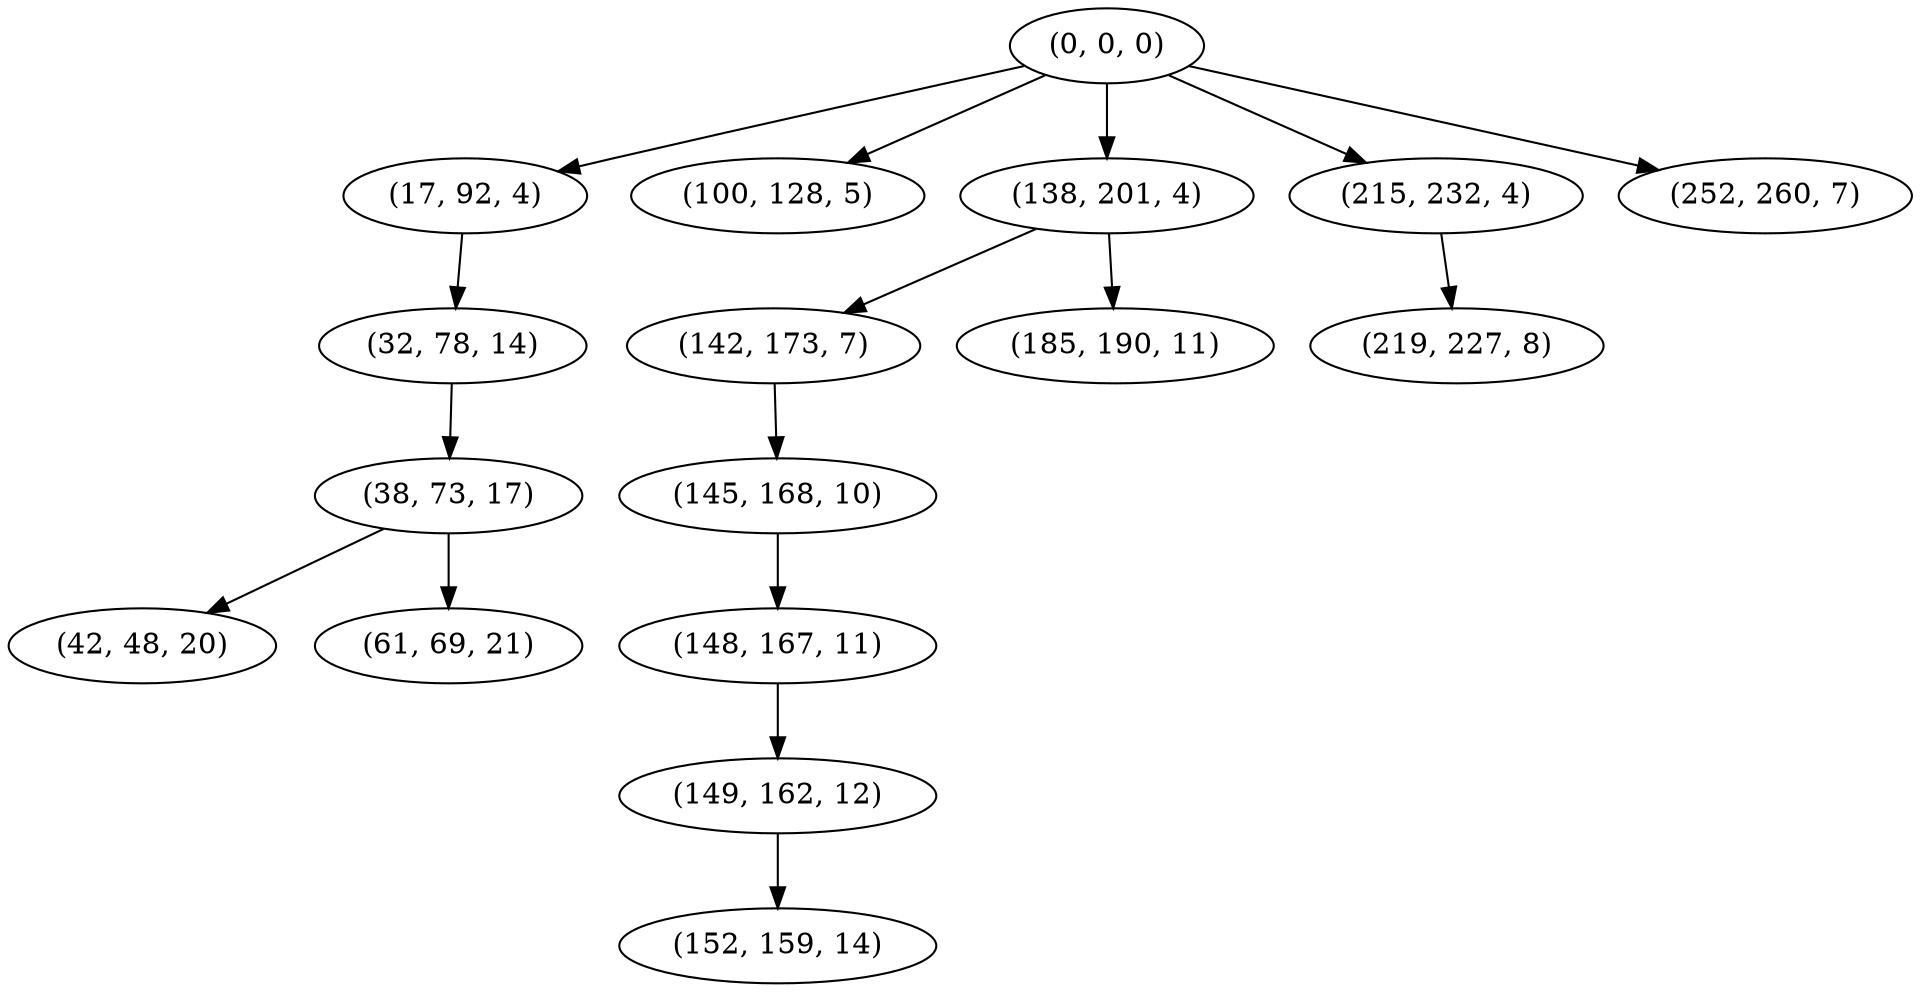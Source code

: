 digraph tree {
    "(0, 0, 0)";
    "(17, 92, 4)";
    "(32, 78, 14)";
    "(38, 73, 17)";
    "(42, 48, 20)";
    "(61, 69, 21)";
    "(100, 128, 5)";
    "(138, 201, 4)";
    "(142, 173, 7)";
    "(145, 168, 10)";
    "(148, 167, 11)";
    "(149, 162, 12)";
    "(152, 159, 14)";
    "(185, 190, 11)";
    "(215, 232, 4)";
    "(219, 227, 8)";
    "(252, 260, 7)";
    "(0, 0, 0)" -> "(17, 92, 4)";
    "(0, 0, 0)" -> "(100, 128, 5)";
    "(0, 0, 0)" -> "(138, 201, 4)";
    "(0, 0, 0)" -> "(215, 232, 4)";
    "(0, 0, 0)" -> "(252, 260, 7)";
    "(17, 92, 4)" -> "(32, 78, 14)";
    "(32, 78, 14)" -> "(38, 73, 17)";
    "(38, 73, 17)" -> "(42, 48, 20)";
    "(38, 73, 17)" -> "(61, 69, 21)";
    "(138, 201, 4)" -> "(142, 173, 7)";
    "(138, 201, 4)" -> "(185, 190, 11)";
    "(142, 173, 7)" -> "(145, 168, 10)";
    "(145, 168, 10)" -> "(148, 167, 11)";
    "(148, 167, 11)" -> "(149, 162, 12)";
    "(149, 162, 12)" -> "(152, 159, 14)";
    "(215, 232, 4)" -> "(219, 227, 8)";
}
